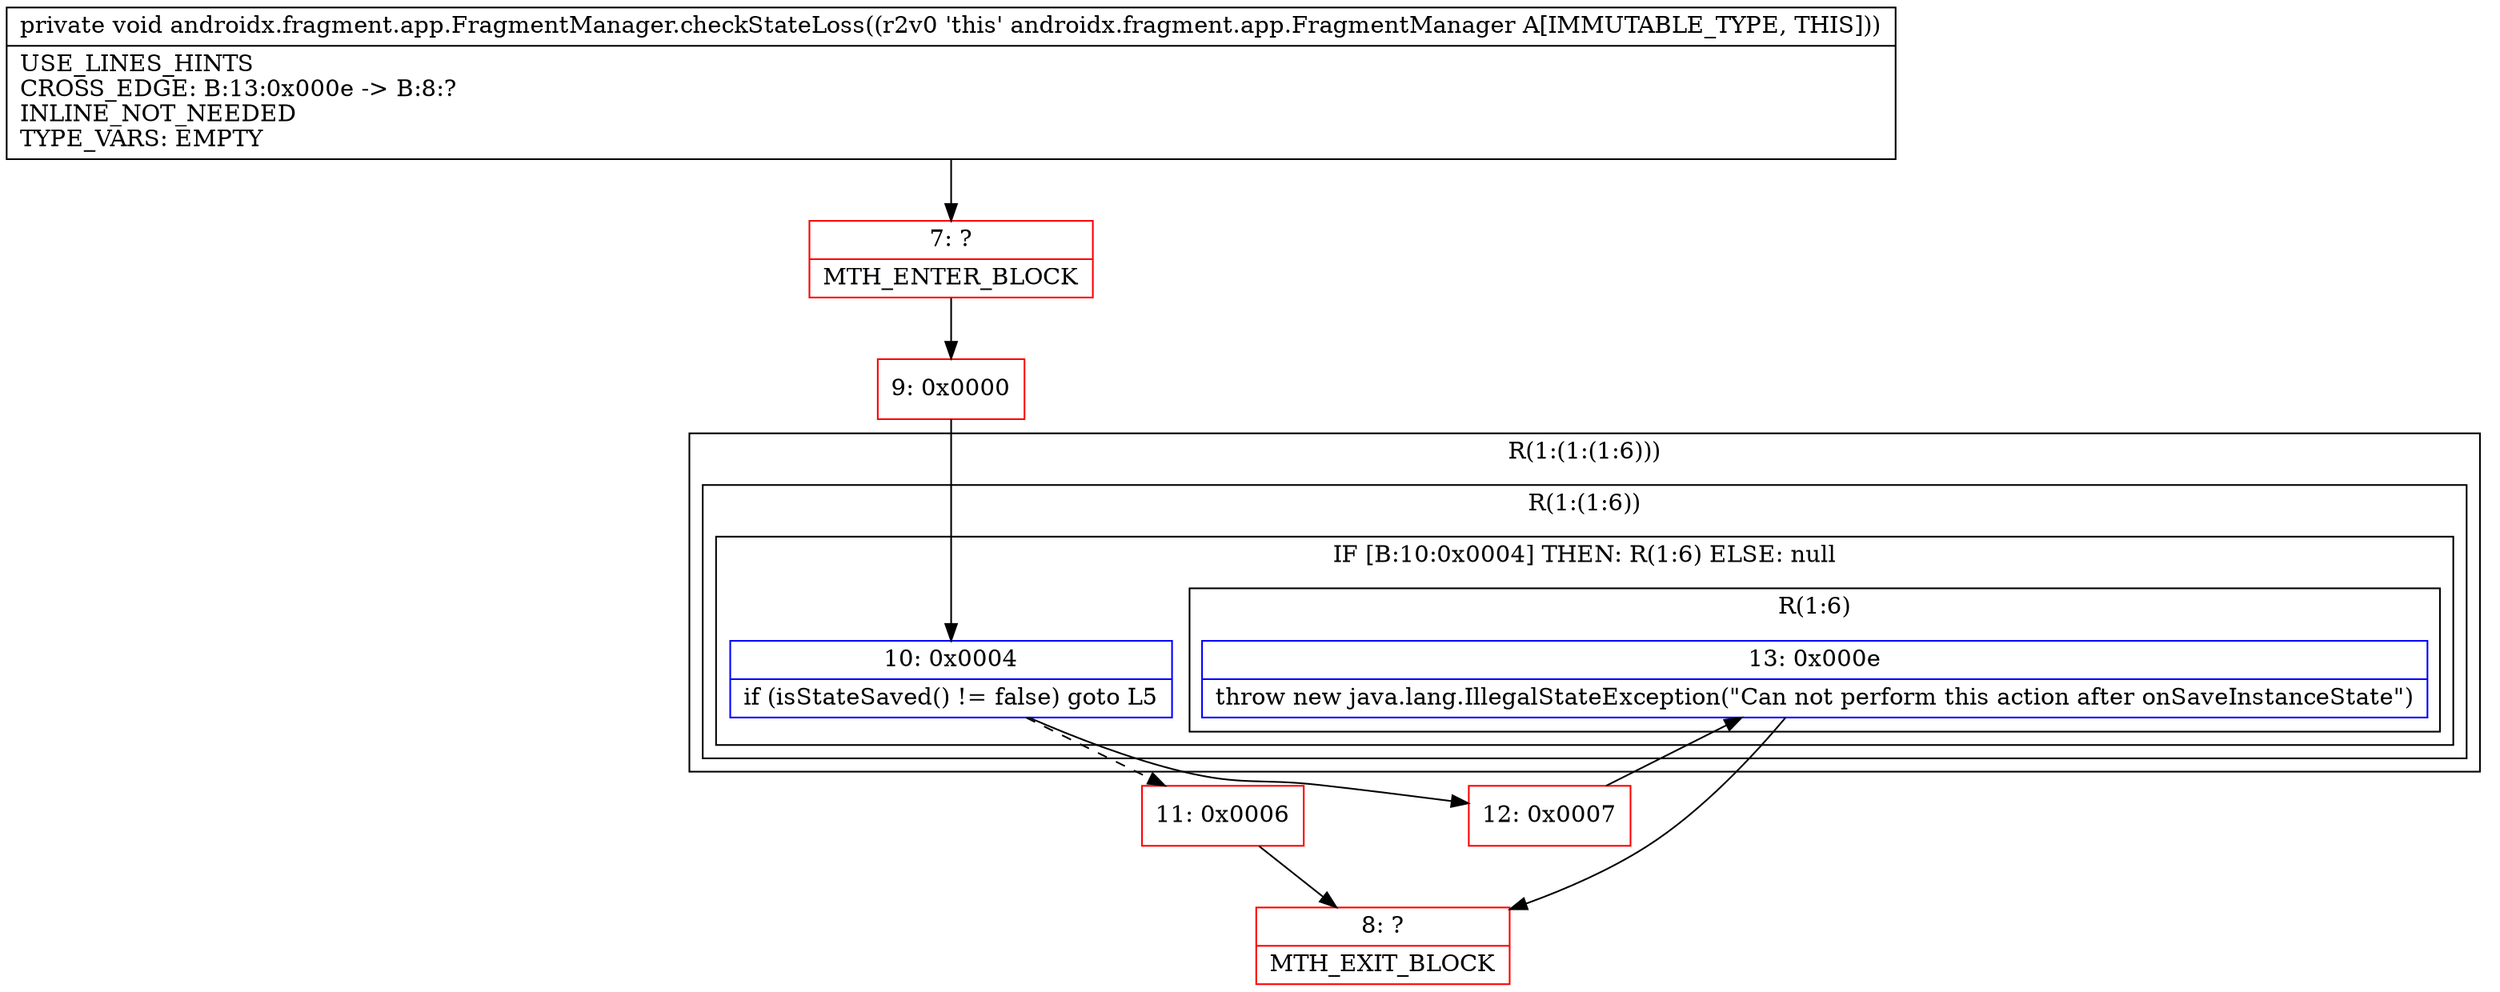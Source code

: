 digraph "CFG forandroidx.fragment.app.FragmentManager.checkStateLoss()V" {
subgraph cluster_Region_933532283 {
label = "R(1:(1:(1:6)))";
node [shape=record,color=blue];
subgraph cluster_Region_1364506190 {
label = "R(1:(1:6))";
node [shape=record,color=blue];
subgraph cluster_IfRegion_1960512928 {
label = "IF [B:10:0x0004] THEN: R(1:6) ELSE: null";
node [shape=record,color=blue];
Node_10 [shape=record,label="{10\:\ 0x0004|if (isStateSaved() != false) goto L5\l}"];
subgraph cluster_Region_1948651333 {
label = "R(1:6)";
node [shape=record,color=blue];
Node_13 [shape=record,label="{13\:\ 0x000e|throw new java.lang.IllegalStateException(\"Can not perform this action after onSaveInstanceState\")\l}"];
}
}
}
}
Node_7 [shape=record,color=red,label="{7\:\ ?|MTH_ENTER_BLOCK\l}"];
Node_9 [shape=record,color=red,label="{9\:\ 0x0000}"];
Node_11 [shape=record,color=red,label="{11\:\ 0x0006}"];
Node_8 [shape=record,color=red,label="{8\:\ ?|MTH_EXIT_BLOCK\l}"];
Node_12 [shape=record,color=red,label="{12\:\ 0x0007}"];
MethodNode[shape=record,label="{private void androidx.fragment.app.FragmentManager.checkStateLoss((r2v0 'this' androidx.fragment.app.FragmentManager A[IMMUTABLE_TYPE, THIS]))  | USE_LINES_HINTS\lCROSS_EDGE: B:13:0x000e \-\> B:8:?\lINLINE_NOT_NEEDED\lTYPE_VARS: EMPTY\l}"];
MethodNode -> Node_7;Node_10 -> Node_11[style=dashed];
Node_10 -> Node_12;
Node_13 -> Node_8;
Node_7 -> Node_9;
Node_9 -> Node_10;
Node_11 -> Node_8;
Node_12 -> Node_13;
}

